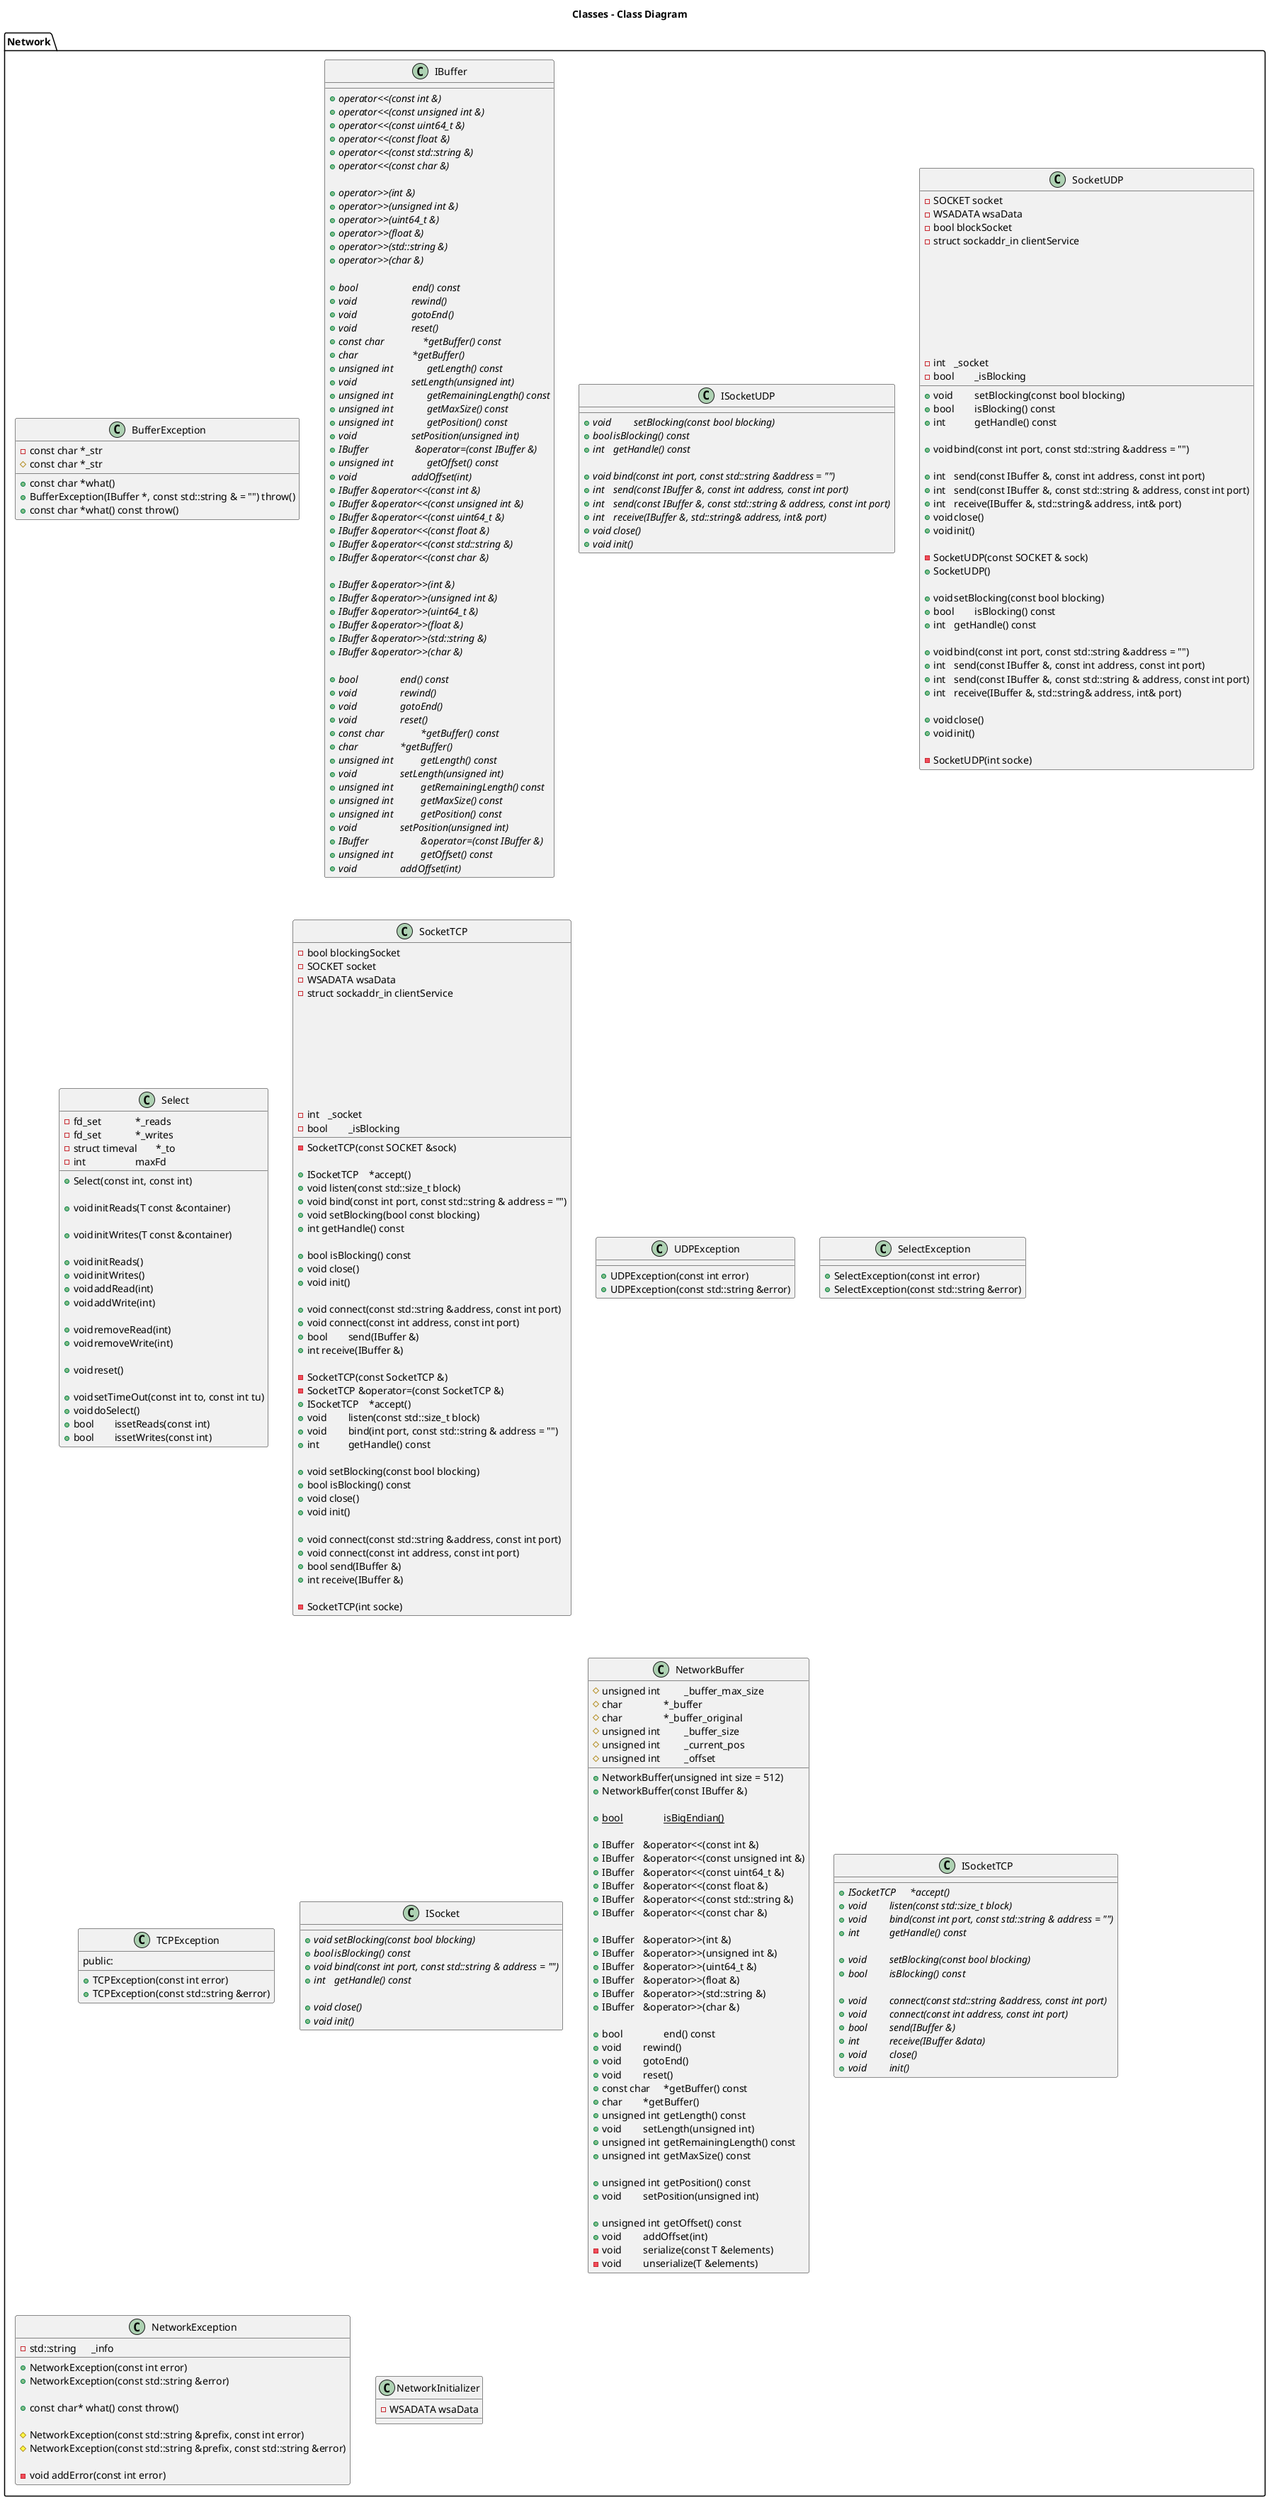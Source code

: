 @startuml

title Classes - Class Diagram

package Network {

class BufferException {
+const char *what()
-const char *_str
}

interface IBuffer {
+ {abstract} operator<<(const int &)
+ {abstract} operator<<(const unsigned int &)
+ {abstract} operator<<(const uint64_t &)
+ {abstract} operator<<(const float &)
+ {abstract} operator<<(const std::string &)
+ {abstract} operator<<(const char &)

+ {abstract} operator>>(int &)
+ {abstract} operator>>(unsigned int &)
+ {abstract} operator>>(uint64_t &)
+ {abstract} operator>>(float &)
+ {abstract} operator>>(std::string &)
+ {abstract} operator>>(char &)

+ {abstract} bool                     end() const
+ {abstract} void                     rewind()
+ {abstract} void                     gotoEnd()
+ {abstract} void                     reset()
+ {abstract} const char               *getBuffer() const
+ {abstract} char                     *getBuffer()
+ {abstract} unsigned int             getLength() const
+ {abstract} void                     setLength(unsigned int)
+ {abstract} unsigned int             getRemainingLength() const
+ {abstract} unsigned int             getMaxSize() const
+ {abstract} unsigned int             getPosition() const
+ {abstract} void                     setPosition(unsigned int)
+ {abstract} IBuffer                  &operator=(const IBuffer &)
+ {abstract} unsigned int             getOffset() const
+ {abstract} void                     addOffset(int)
}

class ISocketUDP {
  + {abstract} void		setBlocking(const bool blocking)
  + {abstract} bool	isBlocking() const
  + {abstract} int	getHandle() const

  + {abstract} void	bind(const int port, const std::string &address = "")
  + {abstract} int	send(const IBuffer &, const int address, const int port)
  + {abstract} int	send(const IBuffer &, const std::string & address, const int port)
  + {abstract} int	receive(IBuffer &, std::string& address, int& port)
  + {abstract} void	close()
  + {abstract} void	init()
}

class SocketUDP {
	- SOCKET socket
	- WSADATA wsaData
	- bool blockSocket
	- struct sockaddr_in clientService
  + void		setBlocking(const bool blocking)
  + bool	isBlocking() const
  + int		getHandle() const

  + void	bind(const int port, const std::string &address = "")

  + int	send(const IBuffer &, const int address, const int port)
  + int	send(const IBuffer &, const std::string & address, const int port)
  + int	receive(IBuffer &, std::string& address, int& port)
  + void	close()
  + void	init()

  - SocketUDP(const SOCKET & sock)
}

class	Select {

  - fd_set		*_reads
  - fd_set		*_writes
  - struct timeval	*_to
  - int			maxFd

  + Select(const int, const int)

  + void	initReads(T const &container)

  + void	initWrites(T const &container)

  + void	initReads()
  + void	initWrites()
  + void	addRead(int)
  + void	addWrite(int)

  + void	removeRead(int)
  + void	removeWrite(int)

  + void	reset()

  + void	setTimeOut(const int to, const int tu)
  + void	doSelect()
  + bool	issetReads(const int)
  + bool	issetWrites(const int)
}

class SocketTCP {
	- bool blockingSocket
	- SOCKET socket
	- WSADATA wsaData
	- struct sockaddr_in clientService
	- SocketTCP(const SOCKET &sock)

	+ ISocketTCP	*accept()
	+ void listen(const std::size_t block)
	+ void bind(const int port, const std::string & address = "")
	+ void setBlocking(bool const blocking)
	+ int getHandle() const

	+ bool isBlocking() const
	+ void close()
	+ void init()

	+ void connect(const std::string &address, const int port)
	+ void connect(const int address, const int port)
	+ bool	send(IBuffer &)
	+ int receive(IBuffer &)

	- SocketTCP(const SocketTCP &)
	- SocketTCP &operator=(const SocketTCP &)
}

class UDPException {
  + UDPException(const int error)
  + UDPException(const std::string &error)
}

class SelectException {
  + SelectException(const int error)
  + SelectException(const std::string &error)
}

class SocketUDP {
  + SocketUDP()

  + void	setBlocking(const bool blocking)
  + bool	isBlocking() const
  + int	getHandle() const

  + void	bind(const int port, const std::string &address = "")
  + int	send(const IBuffer &, const int address, const int port)
  + int	send(const IBuffer &, const std::string & address, const int port)
  + int	receive(IBuffer &, std::string& address, int& port)

  + void	close()
  + void	init()

  - SocketUDP(int socke)

  - int	_socket
  - bool	_isBlocking
}

class TCPException {
public:
  + TCPException(const int error)
  + TCPException(const std::string &error)
}

class ISocket {
  + {abstract} void	setBlocking(const bool blocking)
  + {abstract} bool	isBlocking() const
  + {abstract} void	bind(const int port, const std::string & address = "")
  + {abstract} int	getHandle() const

  + {abstract} void	close()
  + {abstract} void	init()
}

class NetworkBuffer {
  + NetworkBuffer(unsigned int size = 512)
  + NetworkBuffer(const IBuffer &)

  + {static} bool		isBigEndian()

  + IBuffer	&operator<<(const int &)
  + IBuffer	&operator<<(const unsigned int &)
  + IBuffer	&operator<<(const uint64_t &)
  + IBuffer	&operator<<(const float &)
  + IBuffer	&operator<<(const std::string &)
  + IBuffer	&operator<<(const char &)

  + IBuffer	&operator>>(int &)
  + IBuffer	&operator>>(unsigned int &)
  + IBuffer	&operator>>(uint64_t &)
  + IBuffer	&operator>>(float &)
  + IBuffer	&operator>>(std::string &)
  + IBuffer	&operator>>(char &)

  + bool		end() const
  + void		rewind()
  + void		gotoEnd()
  + void		reset()
  + const char	*getBuffer() const
  + char		*getBuffer()
  + unsigned int	getLength() const
  + void		setLength(unsigned int)
  + unsigned int	getRemainingLength() const
  + unsigned int	getMaxSize() const

  + unsigned int	getPosition() const
  + void		setPosition(unsigned int)

  + unsigned int	getOffset() const
  + void		addOffset(int)

  # unsigned int		_buffer_max_size
  # char			*_buffer
  # char			*_buffer_original
  # unsigned int		_buffer_size
  # unsigned int		_current_pos
  # unsigned int		_offset

  - void		serialize(const T &elements)
  - void		unserialize(T &elements)
}

class IBuffer {
  + {abstract} IBuffer &operator<<(const int &)
  + {abstract} IBuffer &operator<<(const unsigned int &)
  + {abstract} IBuffer &operator<<(const uint64_t &)
  + {abstract} IBuffer &operator<<(const float &)
  + {abstract} IBuffer &operator<<(const std::string &)
  + {abstract} IBuffer &operator<<(const char &)

  + {abstract} IBuffer &operator>>(int &)
  + {abstract} IBuffer &operator>>(unsigned int &)
  + {abstract} IBuffer &operator>>(uint64_t &)
  + {abstract} IBuffer &operator>>(float &)
  + {abstract} IBuffer &operator>>(std::string &)
  + {abstract} IBuffer &operator>>(char &)

  + {abstract} bool			end() const
  + {abstract} void			rewind()
  + {abstract} void			gotoEnd()
  + {abstract} void			reset()
  + {abstract} const char		*getBuffer() const
  + {abstract} char			*getBuffer()
  + {abstract} unsigned int		getLength() const
  + {abstract} void			setLength(unsigned int)
  + {abstract} unsigned int		getRemainingLength() const
  + {abstract} unsigned int		getMaxSize() const
  + {abstract} unsigned int		getPosition() const
  + {abstract} void			setPosition(unsigned int)
  + {abstract} IBuffer			&operator=(const IBuffer &)
  + {abstract} unsigned int		getOffset() const
  + {abstract} void			addOffset(int)
}

class BufferException {
  + BufferException(IBuffer *, const std::string & = "") throw()
  + const char *what() const throw()
  # const char *_str
}

class ISocketTCP {
	+ {abstract} ISocketTCP	*accept()
	+ {abstract} void		listen(const std::size_t block)
	+ {abstract} void		bind(const int port, const std::string & address = "")
	+ {abstract}	int		getHandle() const

	+ {abstract} void		setBlocking(const bool blocking)
	+ {abstract}	bool		isBlocking() const

	+ {abstract} void		connect(const std::string &address, const int port)
	+ {abstract} void		connect(const int address, const int port)
	+ {abstract} bool		send(IBuffer &)
	+ {abstract} int		receive(IBuffer &data)
	+ {abstract} void		close()
	+ {abstract} void		init()
}

class SocketTCP {
  + ISocketTCP	*accept()
  + void		listen(const std::size_t block)
  + void		bind(int port, const std::string & address = "")
  + int		getHandle() const

  + void setBlocking(const bool blocking)
  + bool isBlocking() const
  + void close()
  + void init()

  + void connect(const std::string &address, const int port)
  + void connect(const int address, const int port)
  + bool send(IBuffer &)
  + int receive(IBuffer &)

  - SocketTCP(int socke)

  - int	_socket
  - bool	_isBlocking
}

class NetworkException {
  + NetworkException(const int error)
  + NetworkException(const std::string &error)

  + const char* what() const throw()

  # NetworkException(const std::string &prefix, const int error)
  # NetworkException(const std::string &prefix, const std::string &error)

  - void addError(const int error)
  - std::string	_info
}

class NetworkInitializer {
		- WSADATA wsaData
}

}

@enduml
